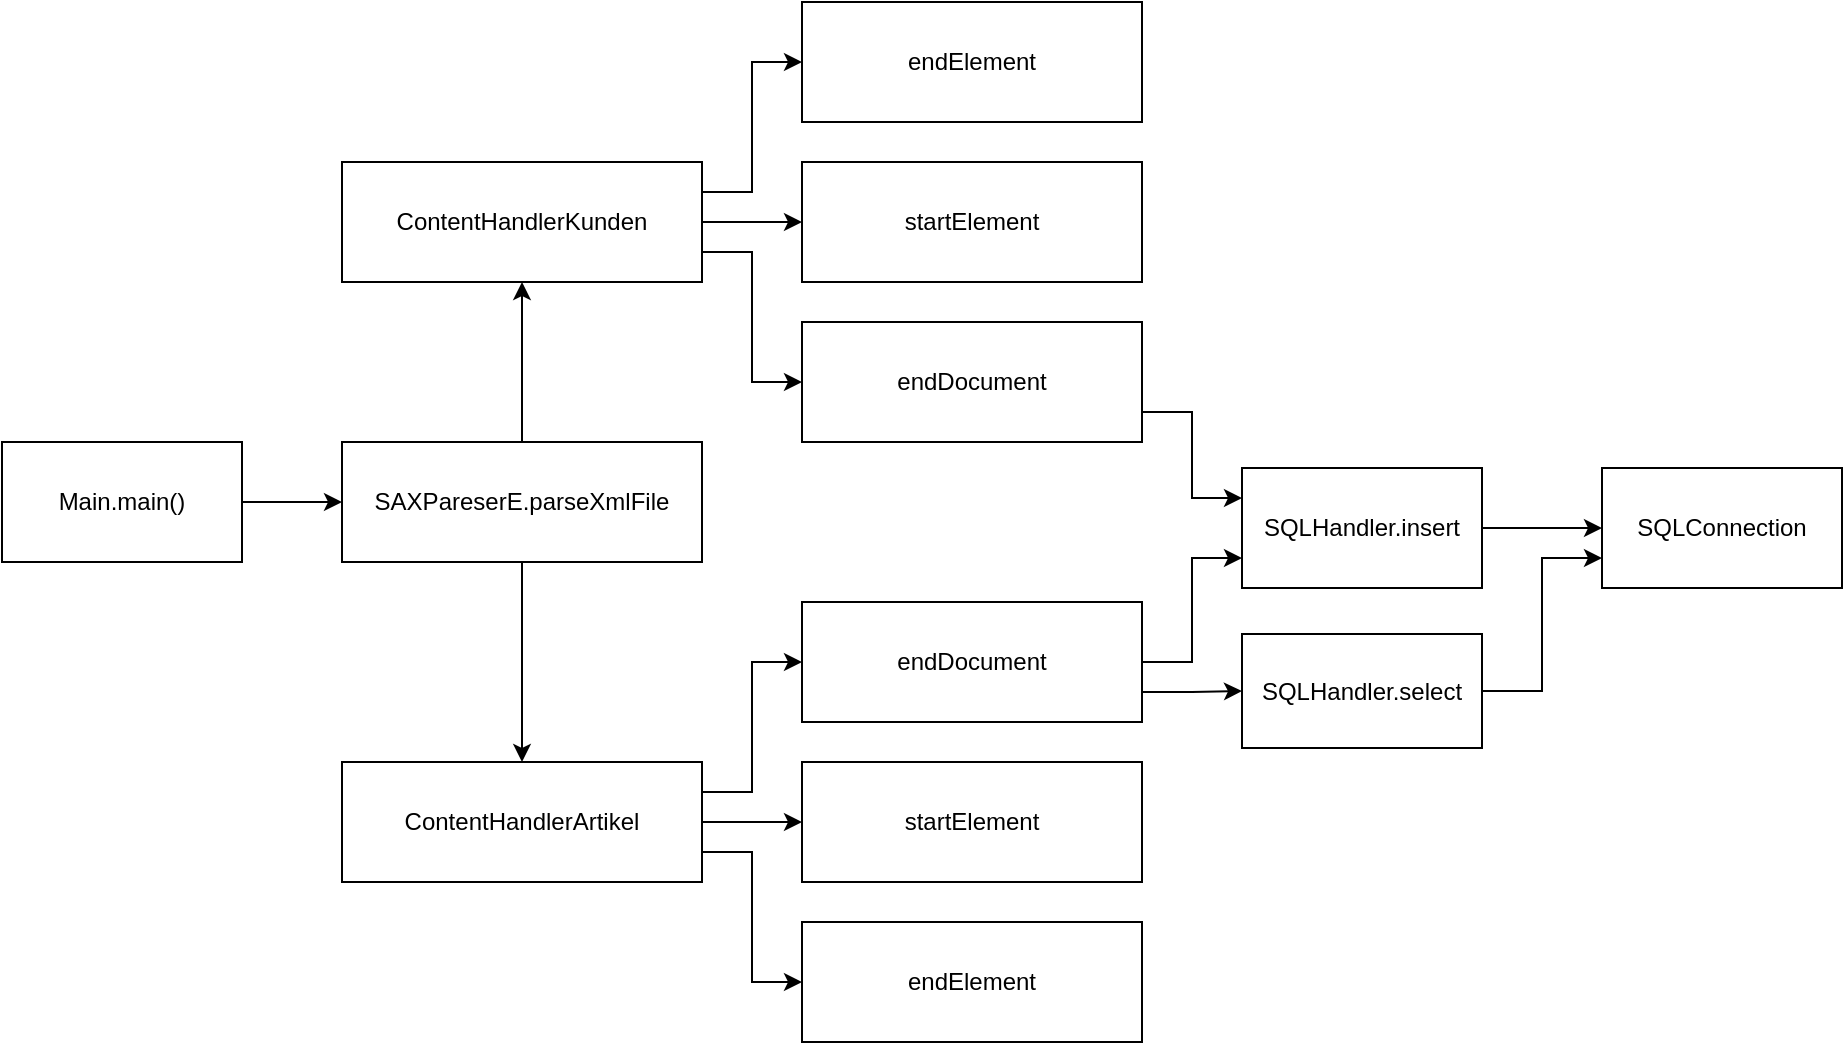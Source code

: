 <mxfile version="10.6.0" type="device"><diagram name="Page-1" id="c7488fd3-1785-93aa-aadb-54a6760d102a"><mxGraphModel dx="1060" dy="883" grid="1" gridSize="10" guides="1" tooltips="1" connect="1" arrows="1" fold="1" page="1" pageScale="1" pageWidth="1169" pageHeight="827" background="#ffffff" math="0" shadow="0"><root><mxCell id="0"/><mxCell id="1" parent="0"/><mxCell id="ftXF-LYb54vY1wr2pSaF-21" style="edgeStyle=orthogonalEdgeStyle;rounded=0;orthogonalLoop=1;jettySize=auto;html=1;exitX=1;exitY=0.5;exitDx=0;exitDy=0;entryX=0;entryY=0.5;entryDx=0;entryDy=0;" edge="1" parent="1" source="ftXF-LYb54vY1wr2pSaF-1" target="ftXF-LYb54vY1wr2pSaF-4"><mxGeometry relative="1" as="geometry"/></mxCell><mxCell id="ftXF-LYb54vY1wr2pSaF-1" value="Main.main()&lt;br&gt;" style="rounded=0;whiteSpace=wrap;html=1;" vertex="1" parent="1"><mxGeometry x="123" y="373" width="120" height="60" as="geometry"/></mxCell><mxCell id="ftXF-LYb54vY1wr2pSaF-42" style="edgeStyle=orthogonalEdgeStyle;rounded=0;orthogonalLoop=1;jettySize=auto;html=1;exitX=0.5;exitY=0;exitDx=0;exitDy=0;entryX=0.5;entryY=1;entryDx=0;entryDy=0;" edge="1" parent="1" source="ftXF-LYb54vY1wr2pSaF-4" target="ftXF-LYb54vY1wr2pSaF-6"><mxGeometry relative="1" as="geometry"/></mxCell><mxCell id="ftXF-LYb54vY1wr2pSaF-43" style="edgeStyle=orthogonalEdgeStyle;rounded=0;orthogonalLoop=1;jettySize=auto;html=1;entryX=0.5;entryY=0;entryDx=0;entryDy=0;" edge="1" parent="1" source="ftXF-LYb54vY1wr2pSaF-4" target="ftXF-LYb54vY1wr2pSaF-7"><mxGeometry relative="1" as="geometry"/></mxCell><mxCell id="ftXF-LYb54vY1wr2pSaF-4" value="SAXPareserE.parseXmlFile" style="rounded=0;whiteSpace=wrap;html=1;" vertex="1" parent="1"><mxGeometry x="293" y="373" width="180" height="60" as="geometry"/></mxCell><mxCell id="ftXF-LYb54vY1wr2pSaF-30" style="edgeStyle=orthogonalEdgeStyle;rounded=0;orthogonalLoop=1;jettySize=auto;html=1;exitX=1;exitY=0.25;exitDx=0;exitDy=0;entryX=0;entryY=0.5;entryDx=0;entryDy=0;" edge="1" parent="1" source="ftXF-LYb54vY1wr2pSaF-6" target="ftXF-LYb54vY1wr2pSaF-24"><mxGeometry relative="1" as="geometry"/></mxCell><mxCell id="ftXF-LYb54vY1wr2pSaF-31" style="edgeStyle=orthogonalEdgeStyle;rounded=0;orthogonalLoop=1;jettySize=auto;html=1;exitX=1;exitY=0.5;exitDx=0;exitDy=0;entryX=0;entryY=0.5;entryDx=0;entryDy=0;" edge="1" parent="1" source="ftXF-LYb54vY1wr2pSaF-6" target="ftXF-LYb54vY1wr2pSaF-25"><mxGeometry relative="1" as="geometry"/></mxCell><mxCell id="ftXF-LYb54vY1wr2pSaF-32" style="edgeStyle=orthogonalEdgeStyle;rounded=0;orthogonalLoop=1;jettySize=auto;html=1;exitX=1;exitY=0.75;exitDx=0;exitDy=0;entryX=0;entryY=0.5;entryDx=0;entryDy=0;" edge="1" parent="1" source="ftXF-LYb54vY1wr2pSaF-6" target="ftXF-LYb54vY1wr2pSaF-26"><mxGeometry relative="1" as="geometry"/></mxCell><mxCell id="ftXF-LYb54vY1wr2pSaF-6" value="ContentHandlerKunden" style="rounded=0;whiteSpace=wrap;html=1;" vertex="1" parent="1"><mxGeometry x="293" y="233" width="180" height="60" as="geometry"/></mxCell><mxCell id="ftXF-LYb54vY1wr2pSaF-34" style="edgeStyle=orthogonalEdgeStyle;rounded=0;orthogonalLoop=1;jettySize=auto;html=1;exitX=1;exitY=0.5;exitDx=0;exitDy=0;entryX=0;entryY=0.5;entryDx=0;entryDy=0;" edge="1" parent="1" source="ftXF-LYb54vY1wr2pSaF-7" target="ftXF-LYb54vY1wr2pSaF-28"><mxGeometry relative="1" as="geometry"/></mxCell><mxCell id="ftXF-LYb54vY1wr2pSaF-36" style="edgeStyle=orthogonalEdgeStyle;rounded=0;orthogonalLoop=1;jettySize=auto;html=1;exitX=1;exitY=0.25;exitDx=0;exitDy=0;entryX=0;entryY=0.5;entryDx=0;entryDy=0;" edge="1" parent="1" source="ftXF-LYb54vY1wr2pSaF-7" target="ftXF-LYb54vY1wr2pSaF-29"><mxGeometry relative="1" as="geometry"/></mxCell><mxCell id="ftXF-LYb54vY1wr2pSaF-37" style="edgeStyle=orthogonalEdgeStyle;rounded=0;orthogonalLoop=1;jettySize=auto;html=1;exitX=1;exitY=0.75;exitDx=0;exitDy=0;entryX=0;entryY=0.5;entryDx=0;entryDy=0;" edge="1" parent="1" source="ftXF-LYb54vY1wr2pSaF-7" target="ftXF-LYb54vY1wr2pSaF-27"><mxGeometry relative="1" as="geometry"/></mxCell><mxCell id="ftXF-LYb54vY1wr2pSaF-7" value="ContentHandlerArtikel" style="rounded=0;whiteSpace=wrap;html=1;" vertex="1" parent="1"><mxGeometry x="293" y="533" width="180" height="60" as="geometry"/></mxCell><mxCell id="ftXF-LYb54vY1wr2pSaF-41" style="edgeStyle=orthogonalEdgeStyle;rounded=0;orthogonalLoop=1;jettySize=auto;html=1;exitX=1;exitY=0.5;exitDx=0;exitDy=0;entryX=0;entryY=0.5;entryDx=0;entryDy=0;" edge="1" parent="1" source="ftXF-LYb54vY1wr2pSaF-12" target="ftXF-LYb54vY1wr2pSaF-40"><mxGeometry relative="1" as="geometry"/></mxCell><mxCell id="ftXF-LYb54vY1wr2pSaF-12" value="SQLHandler.insert" style="rounded=0;whiteSpace=wrap;html=1;" vertex="1" parent="1"><mxGeometry x="743" y="386" width="120" height="60" as="geometry"/></mxCell><mxCell id="ftXF-LYb54vY1wr2pSaF-24" value="endElement" style="rounded=0;whiteSpace=wrap;html=1;" vertex="1" parent="1"><mxGeometry x="523" y="153" width="170" height="60" as="geometry"/></mxCell><mxCell id="ftXF-LYb54vY1wr2pSaF-25" value="startElement" style="rounded=0;whiteSpace=wrap;html=1;" vertex="1" parent="1"><mxGeometry x="523" y="233" width="170" height="60" as="geometry"/></mxCell><mxCell id="ftXF-LYb54vY1wr2pSaF-39" style="edgeStyle=orthogonalEdgeStyle;rounded=0;orthogonalLoop=1;jettySize=auto;html=1;exitX=1;exitY=0.75;exitDx=0;exitDy=0;entryX=0;entryY=0.25;entryDx=0;entryDy=0;" edge="1" parent="1" source="ftXF-LYb54vY1wr2pSaF-26" target="ftXF-LYb54vY1wr2pSaF-12"><mxGeometry relative="1" as="geometry"/></mxCell><mxCell id="ftXF-LYb54vY1wr2pSaF-26" value="endDocument" style="rounded=0;whiteSpace=wrap;html=1;" vertex="1" parent="1"><mxGeometry x="523" y="313" width="170" height="60" as="geometry"/></mxCell><mxCell id="ftXF-LYb54vY1wr2pSaF-27" value="endElement" style="rounded=0;whiteSpace=wrap;html=1;" vertex="1" parent="1"><mxGeometry x="523" y="613" width="170" height="60" as="geometry"/></mxCell><mxCell id="ftXF-LYb54vY1wr2pSaF-28" value="startElement" style="rounded=0;whiteSpace=wrap;html=1;" vertex="1" parent="1"><mxGeometry x="523" y="533" width="170" height="60" as="geometry"/></mxCell><mxCell id="ftXF-LYb54vY1wr2pSaF-38" style="edgeStyle=orthogonalEdgeStyle;rounded=0;orthogonalLoop=1;jettySize=auto;html=1;exitX=1;exitY=0.5;exitDx=0;exitDy=0;entryX=0;entryY=0.75;entryDx=0;entryDy=0;" edge="1" parent="1" source="ftXF-LYb54vY1wr2pSaF-29" target="ftXF-LYb54vY1wr2pSaF-12"><mxGeometry relative="1" as="geometry"/></mxCell><mxCell id="ftXF-LYb54vY1wr2pSaF-45" style="edgeStyle=orthogonalEdgeStyle;rounded=0;orthogonalLoop=1;jettySize=auto;html=1;exitX=1;exitY=0.75;exitDx=0;exitDy=0;entryX=0;entryY=0.5;entryDx=0;entryDy=0;" edge="1" parent="1" source="ftXF-LYb54vY1wr2pSaF-29" target="ftXF-LYb54vY1wr2pSaF-44"><mxGeometry relative="1" as="geometry"/></mxCell><mxCell id="ftXF-LYb54vY1wr2pSaF-29" value="endDocument" style="rounded=0;whiteSpace=wrap;html=1;" vertex="1" parent="1"><mxGeometry x="523" y="453" width="170" height="60" as="geometry"/></mxCell><mxCell id="ftXF-LYb54vY1wr2pSaF-40" value="SQLConnection" style="rounded=0;whiteSpace=wrap;html=1;" vertex="1" parent="1"><mxGeometry x="923" y="386" width="120" height="60" as="geometry"/></mxCell><mxCell id="ftXF-LYb54vY1wr2pSaF-46" style="edgeStyle=orthogonalEdgeStyle;rounded=0;orthogonalLoop=1;jettySize=auto;html=1;exitX=1;exitY=0.5;exitDx=0;exitDy=0;entryX=0;entryY=0.75;entryDx=0;entryDy=0;" edge="1" parent="1" source="ftXF-LYb54vY1wr2pSaF-44" target="ftXF-LYb54vY1wr2pSaF-40"><mxGeometry relative="1" as="geometry"/></mxCell><mxCell id="ftXF-LYb54vY1wr2pSaF-44" value="SQLHandler.select" style="rounded=0;whiteSpace=wrap;html=1;" vertex="1" parent="1"><mxGeometry x="743" y="469" width="120" height="57" as="geometry"/></mxCell></root></mxGraphModel></diagram></mxfile>